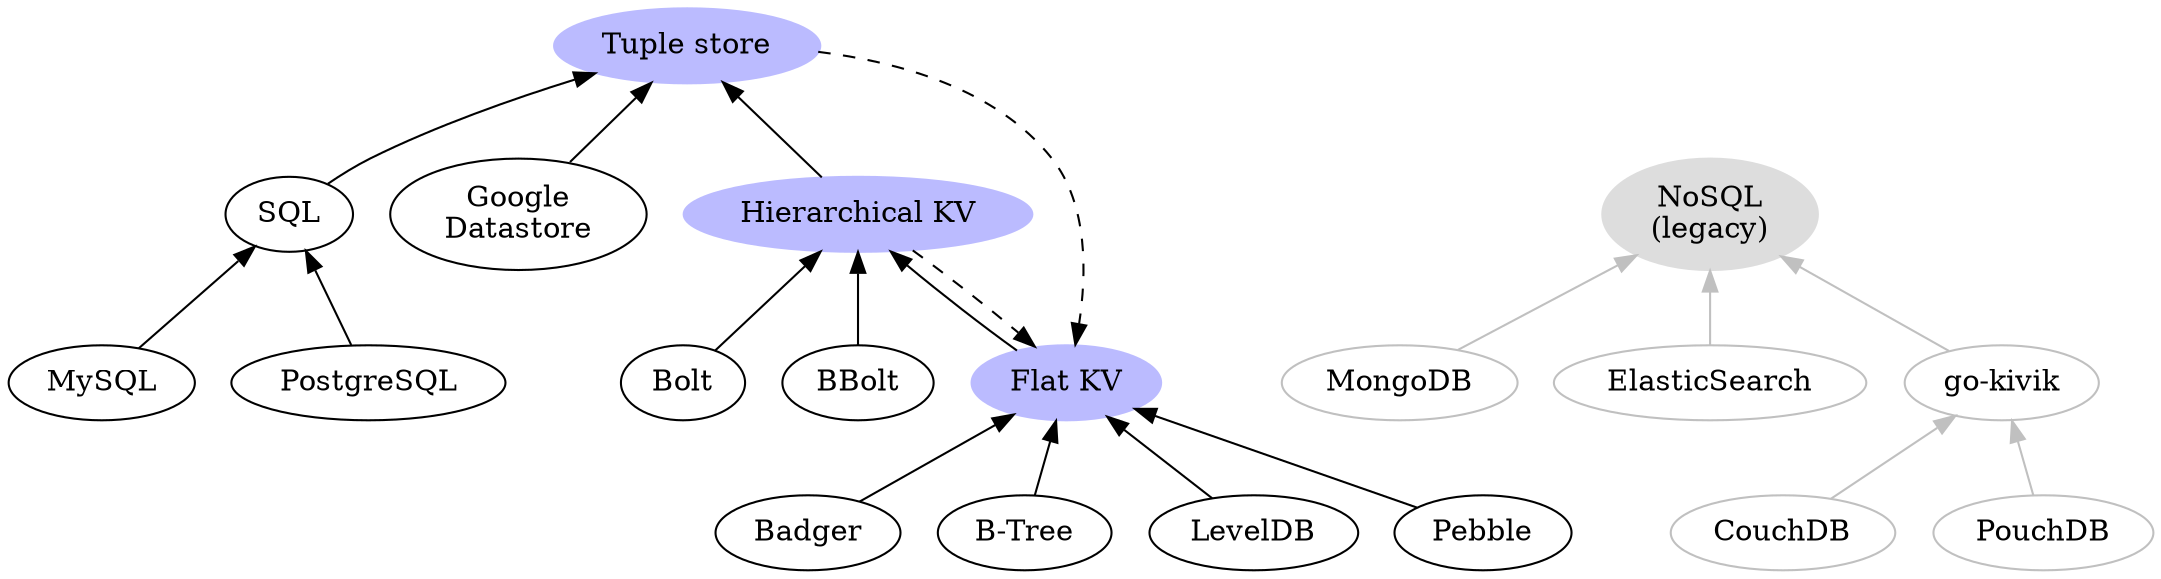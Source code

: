 # Generate SVG using:
# dot db-hierarchy.gv -T svg > db-hierarchy.svg

digraph DBs {
    rankdir="BT"

    flat_kv [label="Flat KV" URL="./docs/kv-flat.md" color="#bbbbff" style=filled]
    flat_kv -> hie_kv
    badger [label="Badger"]
    badger -> flat_kv
    btree [label="B-Tree"]
    btree -> flat_kv
    leveldb [label="LevelDB"]
    leveldb -> flat_kv
    pebble [label="Pebble"]
    pebble -> flat_kv

    hie_kv [label="Hierarchical KV" URL="./docs/kv-hierarchical.md" color="#bbbbff" style=filled]
    hie_kv -> strict_tuple
    hie_kv -> flat_kv [style=dashed]
    bolt [label="Bolt"]
    bolt -> hie_kv
    bbolt [label="BBolt"]
    bbolt -> hie_kv

    sql_tuple [label="SQL" URL="./docs/sql-tuple.md"]
    sql_tuple -> strict_tuple
    mysql [label="MySQL"]
    mysql -> sql_tuple
    postgres [label="PostgreSQL"]
    postgres -> sql_tuple

    datastore [label="Google\nDatastore"]
    datastore -> strict_tuple

    strict_tuple [label="Tuple store" URL="./docs/tuple-strict.md" color="#bbbbff" style=filled]
    strict_tuple -> flat_kv [style=dashed]

    legacy_nosql [label="NoSQL\n(legacy)", color="#dddddd" style=filled]
    legacy_mongo [label="MongoDB", color=grey]
    legacy_mongo -> legacy_nosql [color=grey]
    legacy_elastic [label="ElasticSearch", color=grey]
    legacy_elastic -> legacy_nosql [color=grey]
    legacy_ouch [label="go-kivik", color=grey]
    legacy_ouch -> legacy_nosql [color=grey]
    legacy_couch [label="CouchDB", color=grey]
    legacy_couch -> legacy_ouch [color=grey]
    legacy_pouch [label="PouchDB", color=grey]
    legacy_pouch -> legacy_ouch [color=grey]
}